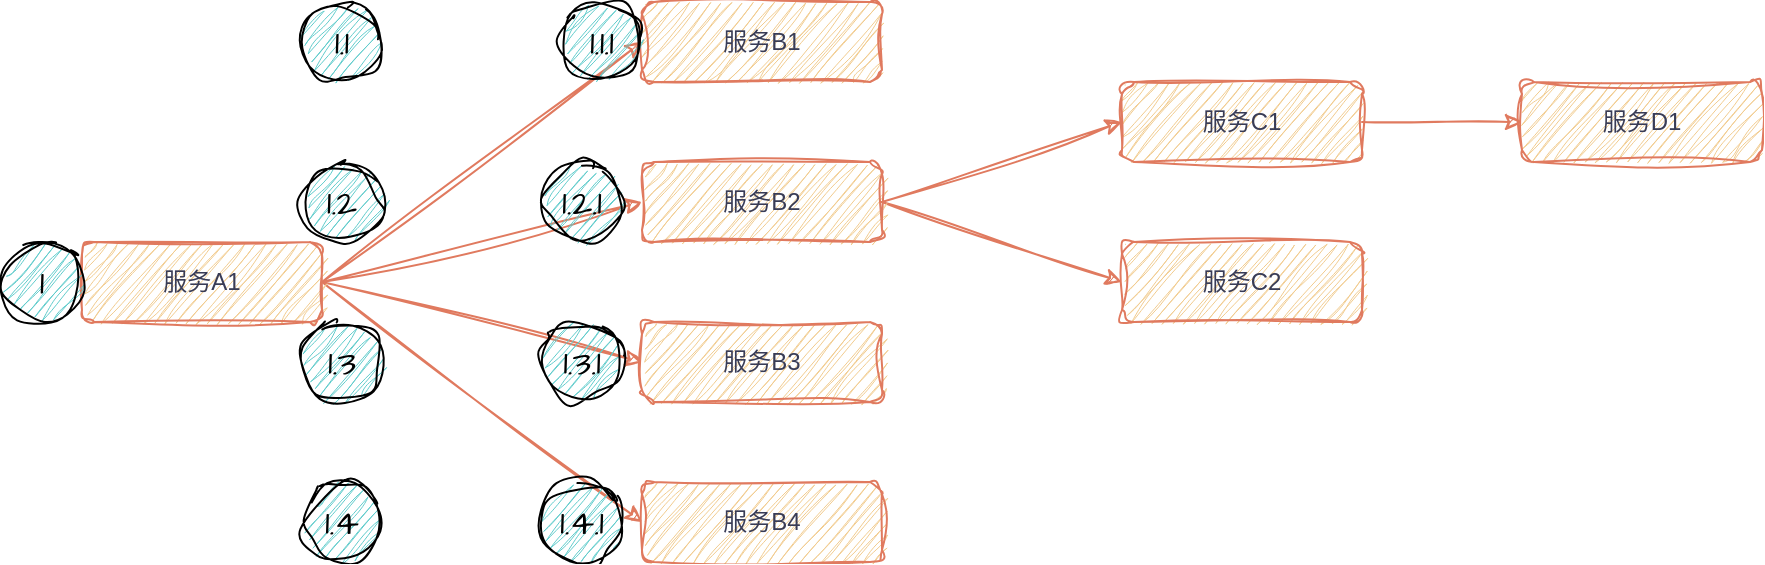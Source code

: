 <mxfile version="25.0.1">
  <diagram name="第 1 页" id="TsuZlVNlwBFfq6maTT24">
    <mxGraphModel dx="1246" dy="586" grid="1" gridSize="10" guides="1" tooltips="1" connect="1" arrows="1" fold="1" page="1" pageScale="1" pageWidth="3200" pageHeight="2400" math="0" shadow="0">
      <root>
        <mxCell id="0" />
        <mxCell id="1" parent="0" />
        <mxCell id="fMhGvrMlXt7Lq60lGn1u-2" value="服务B1" style="rounded=1;whiteSpace=wrap;html=1;sketch=1;curveFitting=1;jiggle=2;labelBackgroundColor=none;fillColor=#F2CC8F;strokeColor=#E07A5F;fontColor=#393C56;" parent="1" vertex="1">
          <mxGeometry x="680" y="1040" width="120" height="40" as="geometry" />
        </mxCell>
        <mxCell id="fMhGvrMlXt7Lq60lGn1u-19" style="edgeStyle=none;rounded=0;sketch=1;hachureGap=4;jiggle=2;curveFitting=1;orthogonalLoop=1;jettySize=auto;html=1;exitX=1;exitY=0.5;exitDx=0;exitDy=0;entryX=0;entryY=0.5;entryDx=0;entryDy=0;strokeColor=#E07A5F;fontFamily=Architects Daughter;fontSource=https%3A%2F%2Ffonts.googleapis.com%2Fcss%3Ffamily%3DArchitects%2BDaughter;fontColor=#393C56;fillColor=#F2CC8F;" parent="1" source="fMhGvrMlXt7Lq60lGn1u-5" target="fMhGvrMlXt7Lq60lGn1u-17" edge="1">
          <mxGeometry relative="1" as="geometry" />
        </mxCell>
        <mxCell id="fMhGvrMlXt7Lq60lGn1u-22" style="edgeStyle=none;rounded=0;sketch=1;hachureGap=4;jiggle=2;curveFitting=1;orthogonalLoop=1;jettySize=auto;html=1;exitX=1;exitY=0.5;exitDx=0;exitDy=0;entryX=0;entryY=0.5;entryDx=0;entryDy=0;strokeColor=#E07A5F;fontFamily=Architects Daughter;fontSource=https%3A%2F%2Ffonts.googleapis.com%2Fcss%3Ffamily%3DArchitects%2BDaughter;fontColor=#393C56;fillColor=#F2CC8F;" parent="1" source="fMhGvrMlXt7Lq60lGn1u-5" target="fMhGvrMlXt7Lq60lGn1u-18" edge="1">
          <mxGeometry relative="1" as="geometry" />
        </mxCell>
        <mxCell id="fMhGvrMlXt7Lq60lGn1u-5" value="服务B2" style="rounded=1;whiteSpace=wrap;html=1;sketch=1;curveFitting=1;jiggle=2;labelBackgroundColor=none;fillColor=#F2CC8F;strokeColor=#E07A5F;fontColor=#393C56;" parent="1" vertex="1">
          <mxGeometry x="680" y="1120" width="120" height="40" as="geometry" />
        </mxCell>
        <mxCell id="fMhGvrMlXt7Lq60lGn1u-6" value="服务B3" style="rounded=1;whiteSpace=wrap;html=1;sketch=1;curveFitting=1;jiggle=2;labelBackgroundColor=none;fillColor=#F2CC8F;strokeColor=#E07A5F;fontColor=#393C56;" parent="1" vertex="1">
          <mxGeometry x="680" y="1200" width="120" height="40" as="geometry" />
        </mxCell>
        <mxCell id="fMhGvrMlXt7Lq60lGn1u-7" value="服务B4" style="rounded=1;whiteSpace=wrap;html=1;sketch=1;curveFitting=1;jiggle=2;labelBackgroundColor=none;fillColor=#F2CC8F;strokeColor=#E07A5F;fontColor=#393C56;" parent="1" vertex="1">
          <mxGeometry x="680" y="1280" width="120" height="40" as="geometry" />
        </mxCell>
        <mxCell id="fMhGvrMlXt7Lq60lGn1u-13" style="edgeStyle=none;rounded=0;sketch=1;hachureGap=4;jiggle=2;curveFitting=1;orthogonalLoop=1;jettySize=auto;html=1;exitX=1;exitY=0.5;exitDx=0;exitDy=0;entryX=0;entryY=0.5;entryDx=0;entryDy=0;strokeColor=#E07A5F;fontFamily=Architects Daughter;fontSource=https%3A%2F%2Ffonts.googleapis.com%2Fcss%3Ffamily%3DArchitects%2BDaughter;fontColor=#393C56;fillColor=#F2CC8F;" parent="1" source="fMhGvrMlXt7Lq60lGn1u-10" target="fMhGvrMlXt7Lq60lGn1u-2" edge="1">
          <mxGeometry relative="1" as="geometry" />
        </mxCell>
        <mxCell id="fMhGvrMlXt7Lq60lGn1u-14" style="edgeStyle=none;rounded=0;sketch=1;hachureGap=4;jiggle=2;curveFitting=1;orthogonalLoop=1;jettySize=auto;html=1;exitX=1;exitY=0.5;exitDx=0;exitDy=0;entryX=0;entryY=0.5;entryDx=0;entryDy=0;strokeColor=#E07A5F;fontFamily=Architects Daughter;fontSource=https%3A%2F%2Ffonts.googleapis.com%2Fcss%3Ffamily%3DArchitects%2BDaughter;fontColor=#393C56;fillColor=#F2CC8F;" parent="1" source="fMhGvrMlXt7Lq60lGn1u-10" target="fMhGvrMlXt7Lq60lGn1u-5" edge="1">
          <mxGeometry relative="1" as="geometry" />
        </mxCell>
        <mxCell id="fMhGvrMlXt7Lq60lGn1u-15" style="edgeStyle=none;rounded=0;sketch=1;hachureGap=4;jiggle=2;curveFitting=1;orthogonalLoop=1;jettySize=auto;html=1;exitX=1;exitY=0.5;exitDx=0;exitDy=0;entryX=0;entryY=0.5;entryDx=0;entryDy=0;strokeColor=#E07A5F;fontFamily=Architects Daughter;fontSource=https%3A%2F%2Ffonts.googleapis.com%2Fcss%3Ffamily%3DArchitects%2BDaughter;fontColor=#393C56;fillColor=#F2CC8F;" parent="1" source="fMhGvrMlXt7Lq60lGn1u-10" target="fMhGvrMlXt7Lq60lGn1u-6" edge="1">
          <mxGeometry relative="1" as="geometry" />
        </mxCell>
        <mxCell id="fMhGvrMlXt7Lq60lGn1u-16" style="edgeStyle=none;rounded=0;sketch=1;hachureGap=4;jiggle=2;curveFitting=1;orthogonalLoop=1;jettySize=auto;html=1;exitX=1;exitY=0.5;exitDx=0;exitDy=0;entryX=0;entryY=0.5;entryDx=0;entryDy=0;strokeColor=#E07A5F;fontFamily=Architects Daughter;fontSource=https%3A%2F%2Ffonts.googleapis.com%2Fcss%3Ffamily%3DArchitects%2BDaughter;fontColor=#393C56;fillColor=#F2CC8F;" parent="1" source="fMhGvrMlXt7Lq60lGn1u-10" target="fMhGvrMlXt7Lq60lGn1u-7" edge="1">
          <mxGeometry relative="1" as="geometry" />
        </mxCell>
        <mxCell id="fMhGvrMlXt7Lq60lGn1u-10" value="服务A1" style="rounded=1;whiteSpace=wrap;html=1;sketch=1;curveFitting=1;jiggle=2;labelBackgroundColor=none;fillColor=#F2CC8F;strokeColor=#E07A5F;fontColor=#393C56;" parent="1" vertex="1">
          <mxGeometry x="400" y="1160" width="120" height="40" as="geometry" />
        </mxCell>
        <mxCell id="fMhGvrMlXt7Lq60lGn1u-24" style="edgeStyle=none;rounded=0;sketch=1;hachureGap=4;jiggle=2;curveFitting=1;orthogonalLoop=1;jettySize=auto;html=1;exitX=1;exitY=0.5;exitDx=0;exitDy=0;entryX=0;entryY=0.5;entryDx=0;entryDy=0;strokeColor=#E07A5F;fontFamily=Architects Daughter;fontSource=https%3A%2F%2Ffonts.googleapis.com%2Fcss%3Ffamily%3DArchitects%2BDaughter;fontColor=#393C56;fillColor=#F2CC8F;" parent="1" source="fMhGvrMlXt7Lq60lGn1u-17" target="fMhGvrMlXt7Lq60lGn1u-23" edge="1">
          <mxGeometry relative="1" as="geometry" />
        </mxCell>
        <mxCell id="fMhGvrMlXt7Lq60lGn1u-17" value="服务C1" style="rounded=1;whiteSpace=wrap;html=1;sketch=1;curveFitting=1;jiggle=2;labelBackgroundColor=none;fillColor=#F2CC8F;strokeColor=#E07A5F;fontColor=#393C56;" parent="1" vertex="1">
          <mxGeometry x="920" y="1080" width="120" height="40" as="geometry" />
        </mxCell>
        <mxCell id="fMhGvrMlXt7Lq60lGn1u-18" value="服务C2" style="rounded=1;whiteSpace=wrap;html=1;sketch=1;curveFitting=1;jiggle=2;labelBackgroundColor=none;fillColor=#F2CC8F;strokeColor=#E07A5F;fontColor=#393C56;" parent="1" vertex="1">
          <mxGeometry x="920" y="1160" width="120" height="40" as="geometry" />
        </mxCell>
        <mxCell id="fMhGvrMlXt7Lq60lGn1u-23" value="服务D1" style="rounded=1;whiteSpace=wrap;html=1;sketch=1;curveFitting=1;jiggle=2;labelBackgroundColor=none;fillColor=#F2CC8F;strokeColor=#E07A5F;fontColor=#393C56;" parent="1" vertex="1">
          <mxGeometry x="1120" y="1080" width="120" height="40" as="geometry" />
        </mxCell>
        <mxCell id="78y7vPHWTyRq_hPyleev-1" value="&lt;font style=&quot;font-size: 18px;&quot;&gt;1&lt;/font&gt;" style="ellipse;whiteSpace=wrap;html=1;aspect=fixed;sketch=1;hachureGap=4;jiggle=2;curveFitting=1;fontFamily=Architects Daughter;fontSource=https%3A%2F%2Ffonts.googleapis.com%2Fcss%3Ffamily%3DArchitects%2BDaughter;fillColor=#60CCCC;" vertex="1" parent="1">
          <mxGeometry x="360" y="1160" width="40" height="40" as="geometry" />
        </mxCell>
        <mxCell id="78y7vPHWTyRq_hPyleev-3" value="&lt;font style=&quot;font-size: 18px;&quot;&gt;1.1&lt;/font&gt;" style="ellipse;whiteSpace=wrap;html=1;aspect=fixed;sketch=1;hachureGap=4;jiggle=2;curveFitting=1;fontFamily=Architects Daughter;fontSource=https%3A%2F%2Ffonts.googleapis.com%2Fcss%3Ffamily%3DArchitects%2BDaughter;fillColor=#60CCCC;" vertex="1" parent="1">
          <mxGeometry x="510" y="1040" width="40" height="40" as="geometry" />
        </mxCell>
        <mxCell id="78y7vPHWTyRq_hPyleev-4" value="&lt;font style=&quot;font-size: 18px;&quot;&gt;1.2&lt;/font&gt;" style="ellipse;whiteSpace=wrap;html=1;aspect=fixed;sketch=1;hachureGap=4;jiggle=2;curveFitting=1;fontFamily=Architects Daughter;fontSource=https%3A%2F%2Ffonts.googleapis.com%2Fcss%3Ffamily%3DArchitects%2BDaughter;fillColor=#60CCCC;" vertex="1" parent="1">
          <mxGeometry x="510" y="1120" width="40" height="40" as="geometry" />
        </mxCell>
        <mxCell id="78y7vPHWTyRq_hPyleev-5" value="&lt;font style=&quot;font-size: 18px;&quot;&gt;1.3&lt;/font&gt;" style="ellipse;whiteSpace=wrap;html=1;aspect=fixed;sketch=1;hachureGap=4;jiggle=2;curveFitting=1;fontFamily=Architects Daughter;fontSource=https%3A%2F%2Ffonts.googleapis.com%2Fcss%3Ffamily%3DArchitects%2BDaughter;fillColor=#60CCCC;" vertex="1" parent="1">
          <mxGeometry x="510" y="1200" width="40" height="40" as="geometry" />
        </mxCell>
        <mxCell id="78y7vPHWTyRq_hPyleev-6" value="&lt;font style=&quot;font-size: 18px;&quot;&gt;1.4&lt;/font&gt;" style="ellipse;whiteSpace=wrap;html=1;aspect=fixed;sketch=1;hachureGap=4;jiggle=2;curveFitting=1;fontFamily=Architects Daughter;fontSource=https%3A%2F%2Ffonts.googleapis.com%2Fcss%3Ffamily%3DArchitects%2BDaughter;fillColor=#60CCCC;" vertex="1" parent="1">
          <mxGeometry x="510" y="1280" width="40" height="40" as="geometry" />
        </mxCell>
        <mxCell id="78y7vPHWTyRq_hPyleev-7" value="&lt;font style=&quot;font-size: 18px;&quot;&gt;1.1.1&lt;/font&gt;" style="ellipse;whiteSpace=wrap;html=1;aspect=fixed;sketch=1;hachureGap=4;jiggle=2;curveFitting=1;fontFamily=Architects Daughter;fontSource=https%3A%2F%2Ffonts.googleapis.com%2Fcss%3Ffamily%3DArchitects%2BDaughter;fillColor=#60CCCC;" vertex="1" parent="1">
          <mxGeometry x="640" y="1040" width="40" height="40" as="geometry" />
        </mxCell>
        <mxCell id="78y7vPHWTyRq_hPyleev-8" value="&lt;font style=&quot;font-size: 18px;&quot;&gt;1.2.1&lt;/font&gt;" style="ellipse;whiteSpace=wrap;html=1;aspect=fixed;sketch=1;hachureGap=4;jiggle=2;curveFitting=1;fontFamily=Architects Daughter;fontSource=https%3A%2F%2Ffonts.googleapis.com%2Fcss%3Ffamily%3DArchitects%2BDaughter;fillColor=#60CCCC;" vertex="1" parent="1">
          <mxGeometry x="630" y="1120" width="40" height="40" as="geometry" />
        </mxCell>
        <mxCell id="78y7vPHWTyRq_hPyleev-11" value="&lt;font style=&quot;font-size: 18px;&quot;&gt;1.3.1&lt;/font&gt;" style="ellipse;whiteSpace=wrap;html=1;aspect=fixed;sketch=1;hachureGap=4;jiggle=2;curveFitting=1;fontFamily=Architects Daughter;fontSource=https%3A%2F%2Ffonts.googleapis.com%2Fcss%3Ffamily%3DArchitects%2BDaughter;fillColor=#60CCCC;" vertex="1" parent="1">
          <mxGeometry x="630" y="1200" width="40" height="40" as="geometry" />
        </mxCell>
        <mxCell id="78y7vPHWTyRq_hPyleev-12" value="&lt;font style=&quot;font-size: 18px;&quot;&gt;1.4.1&lt;/font&gt;" style="ellipse;whiteSpace=wrap;html=1;aspect=fixed;sketch=1;hachureGap=4;jiggle=2;curveFitting=1;fontFamily=Architects Daughter;fontSource=https%3A%2F%2Ffonts.googleapis.com%2Fcss%3Ffamily%3DArchitects%2BDaughter;fillColor=#60CCCC;" vertex="1" parent="1">
          <mxGeometry x="630" y="1280" width="40" height="40" as="geometry" />
        </mxCell>
      </root>
    </mxGraphModel>
  </diagram>
</mxfile>
